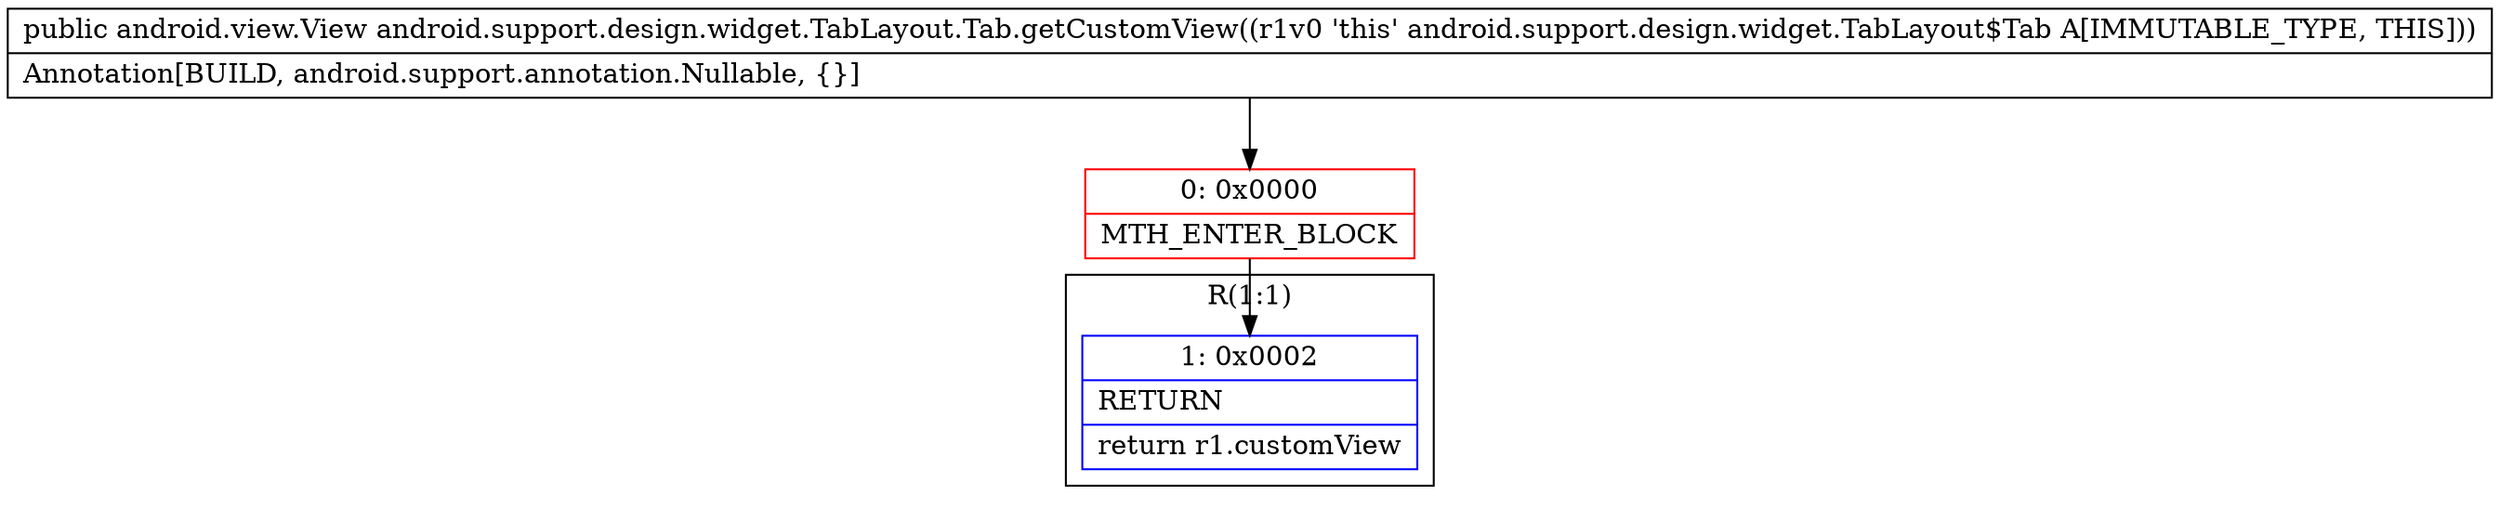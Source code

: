 digraph "CFG forandroid.support.design.widget.TabLayout.Tab.getCustomView()Landroid\/view\/View;" {
subgraph cluster_Region_2078406370 {
label = "R(1:1)";
node [shape=record,color=blue];
Node_1 [shape=record,label="{1\:\ 0x0002|RETURN\l|return r1.customView\l}"];
}
Node_0 [shape=record,color=red,label="{0\:\ 0x0000|MTH_ENTER_BLOCK\l}"];
MethodNode[shape=record,label="{public android.view.View android.support.design.widget.TabLayout.Tab.getCustomView((r1v0 'this' android.support.design.widget.TabLayout$Tab A[IMMUTABLE_TYPE, THIS]))  | Annotation[BUILD, android.support.annotation.Nullable, \{\}]\l}"];
MethodNode -> Node_0;
Node_0 -> Node_1;
}

